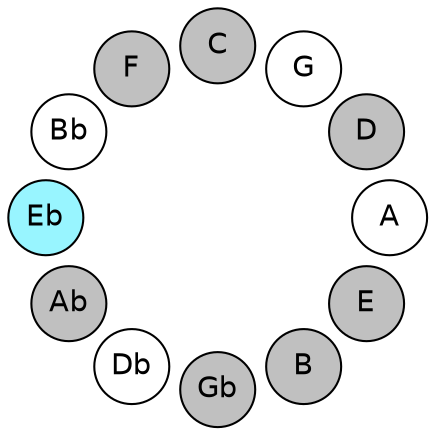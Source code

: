 
graph {

layout = circo;
mindist = .1

node [shape = circle, fontname = Helvetica, margin = 0, style = filled]
edge [style=invis]

subgraph 1 {
	E -- B -- Gb -- Db -- Ab -- Eb -- Bb -- F -- C -- G -- D -- A -- E
}

E [fillcolor = gray];
B [fillcolor = gray];
Gb [fillcolor = gray];
Db [fillcolor = white];
Ab [fillcolor = gray];
Eb [fillcolor = cadetblue1];
Bb [fillcolor = white];
F [fillcolor = gray];
C [fillcolor = gray];
G [fillcolor = white];
D [fillcolor = gray];
A [fillcolor = white];
}
